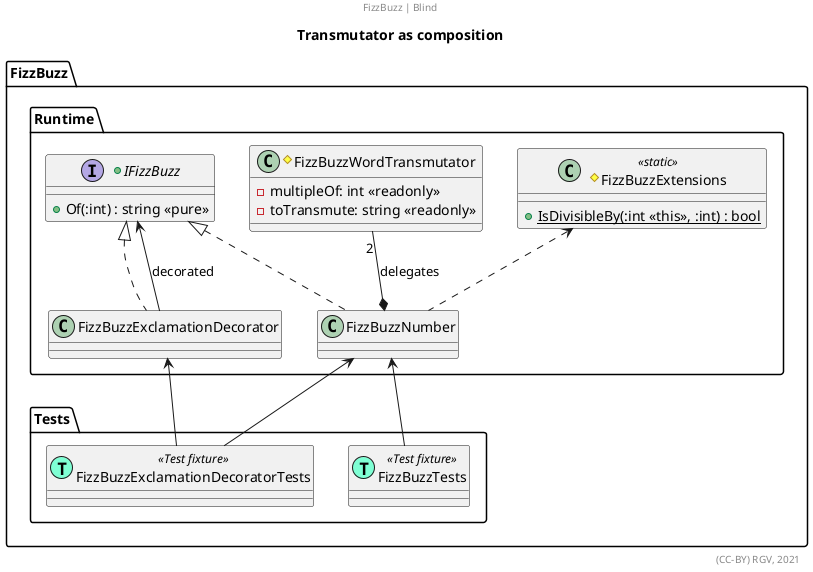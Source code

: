 @startuml
title Transmutator as composition
center header FizzBuzz | Blind
'''''''''''''
allowmixing
'''''''''''''

namespace FizzBuzz.Runtime{
    
    #class FizzBuzzExtensions <<static>> {
        +{static}IsDivisibleBy(:int <<this>>, :int) : bool
    }
    
    +interface IFizzBuzz{
        +Of(:int) : string <<pure>>
    }
    
    #class FizzBuzzWordTransmutator{
        -multipleOf: int <<readonly>>
        -toTransmute: string <<readonly>>
    }
    
    class FizzBuzzNumber
    class FizzBuzzExclamationDecorator
    
    IFizzBuzz <|.. FizzBuzzNumber
    IFizzBuzz <|.. FizzBuzzExclamationDecorator
    
    FizzBuzzNumber *-u- "2" FizzBuzzWordTransmutator : delegates
    
    FizzBuzzNumber .u.> FizzBuzzExtensions
    FizzBuzzExclamationDecorator -u-> IFizzBuzz : decorated
}

namespace FizzBuzz.Tests{
    
    class FizzBuzzTests <<(T, aquamarine) Test fixture>>
    class FizzBuzzExclamationDecoratorTests <<(T, aquamarine) Test fixture>>

    FizzBuzzTests -u-> FizzBuzz.Runtime.FizzBuzzNumber
    
    FizzBuzzExclamationDecoratorTests -u-> FizzBuzz.Runtime.FizzBuzzNumber
    FizzBuzzExclamationDecoratorTests -u-> FizzBuzz.Runtime.FizzBuzzExclamationDecorator
}


'''''''''''''
'''''''''''''
right footer (CC-BY) RGV, 2021
@enduml